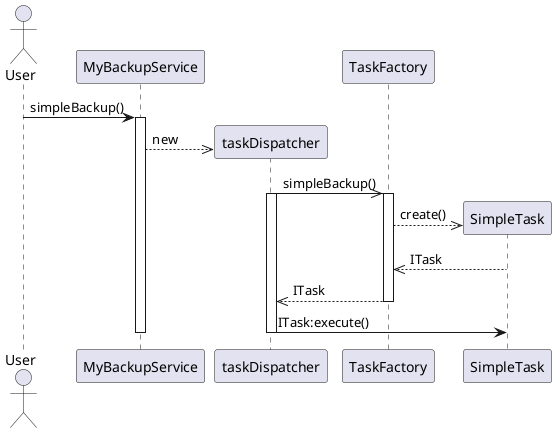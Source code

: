 //Synchronous  : ->   表示 實線+實心箭頭
//Asynchronous : ->>  表示 實線+空心箭頭, 最後加 :方法名稱 (表示要非同步)
//Creation     : -->> 表示 虛線+空心箭頭, 最後加 :方法名稱
//Reply        : <<-- 表示 虛線+空心箭頭, 最後加上 class名稱表示回傳型別

@startuml MyTaskDispatcher

actor User

User -> MyBackupService : simpleBackup()
activate MyBackupService
create taskDispatcher

MyBackupService -->> taskDispatcher : new

taskDispatcher ->> TaskFactory : simpleBackup()
activate taskDispatcher

activate TaskFactory
create SimpleTask
TaskFactory -->> SimpleTask : create()

TaskFactory <<-- SimpleTask :ITask
taskDispatcher <<--  TaskFactory : ITask
deactivate TaskFactory

taskDispatcher -> SimpleTask : ITask:execute()
deactivate  taskDispatcher
deactivate MyBackupService

@enduml